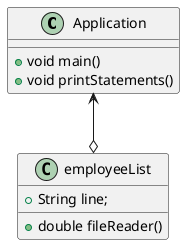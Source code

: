 @startuml
'https://plantuml.com/class-diagram

class Application
class employeeList
Application <--o employeeList

class Application {
    + void main()
    +void printStatements()
}

class employeeList {
    +String line;

    +double fileReader()

}


@enduml